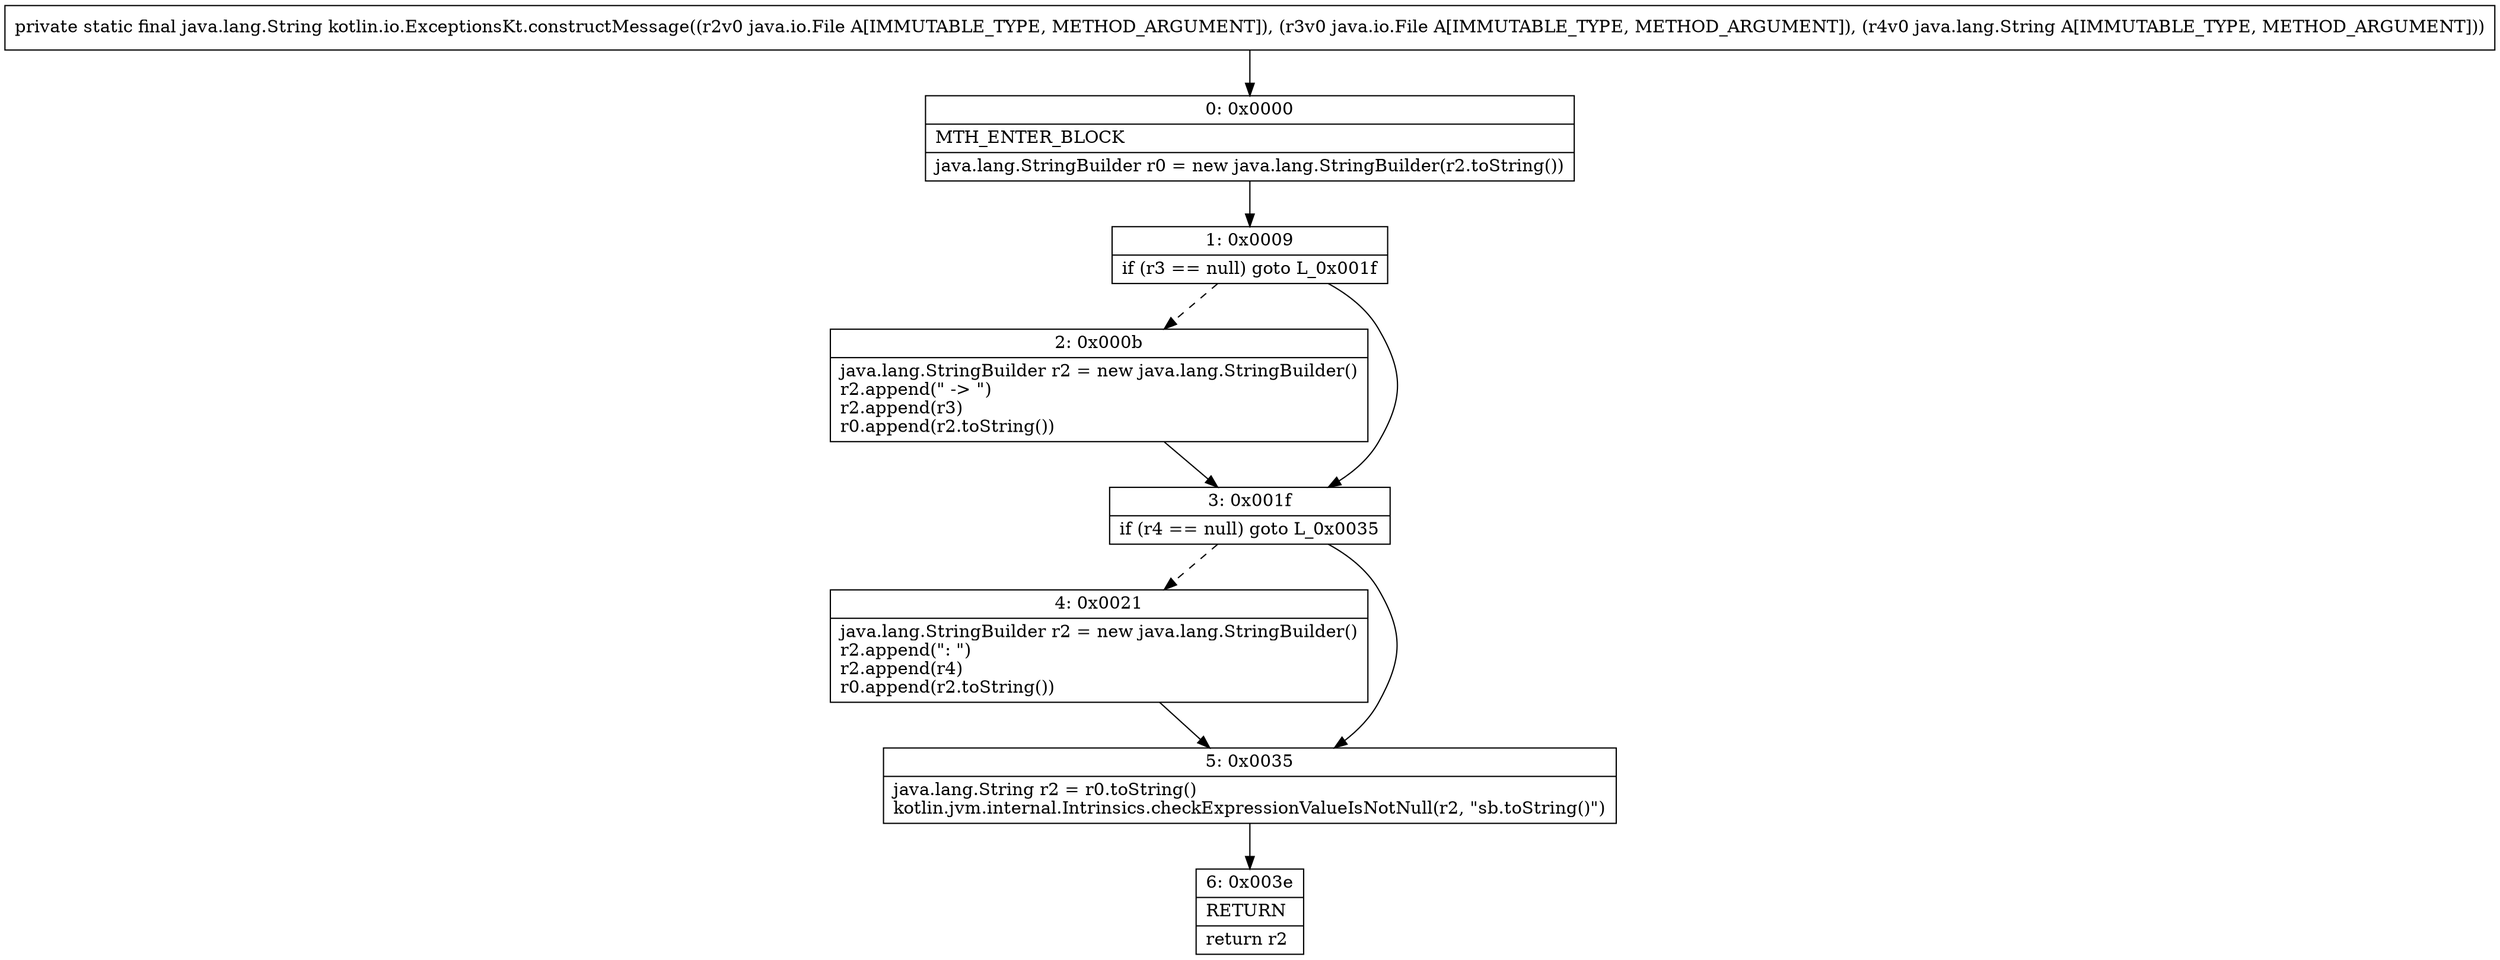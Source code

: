 digraph "CFG forkotlin.io.ExceptionsKt.constructMessage(Ljava\/io\/File;Ljava\/io\/File;Ljava\/lang\/String;)Ljava\/lang\/String;" {
Node_0 [shape=record,label="{0\:\ 0x0000|MTH_ENTER_BLOCK\l|java.lang.StringBuilder r0 = new java.lang.StringBuilder(r2.toString())\l}"];
Node_1 [shape=record,label="{1\:\ 0x0009|if (r3 == null) goto L_0x001f\l}"];
Node_2 [shape=record,label="{2\:\ 0x000b|java.lang.StringBuilder r2 = new java.lang.StringBuilder()\lr2.append(\" \-\> \")\lr2.append(r3)\lr0.append(r2.toString())\l}"];
Node_3 [shape=record,label="{3\:\ 0x001f|if (r4 == null) goto L_0x0035\l}"];
Node_4 [shape=record,label="{4\:\ 0x0021|java.lang.StringBuilder r2 = new java.lang.StringBuilder()\lr2.append(\": \")\lr2.append(r4)\lr0.append(r2.toString())\l}"];
Node_5 [shape=record,label="{5\:\ 0x0035|java.lang.String r2 = r0.toString()\lkotlin.jvm.internal.Intrinsics.checkExpressionValueIsNotNull(r2, \"sb.toString()\")\l}"];
Node_6 [shape=record,label="{6\:\ 0x003e|RETURN\l|return r2\l}"];
MethodNode[shape=record,label="{private static final java.lang.String kotlin.io.ExceptionsKt.constructMessage((r2v0 java.io.File A[IMMUTABLE_TYPE, METHOD_ARGUMENT]), (r3v0 java.io.File A[IMMUTABLE_TYPE, METHOD_ARGUMENT]), (r4v0 java.lang.String A[IMMUTABLE_TYPE, METHOD_ARGUMENT])) }"];
MethodNode -> Node_0;
Node_0 -> Node_1;
Node_1 -> Node_2[style=dashed];
Node_1 -> Node_3;
Node_2 -> Node_3;
Node_3 -> Node_4[style=dashed];
Node_3 -> Node_5;
Node_4 -> Node_5;
Node_5 -> Node_6;
}

